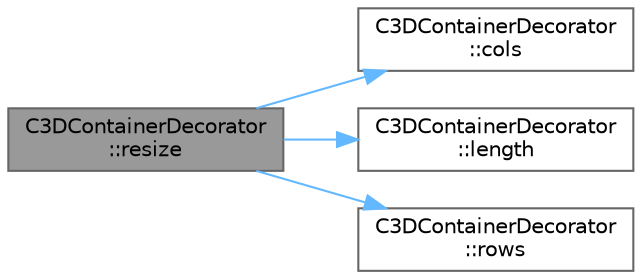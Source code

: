 digraph "C3DContainerDecorator::resize"
{
 // LATEX_PDF_SIZE
  bgcolor="transparent";
  edge [fontname=Helvetica,fontsize=10,labelfontname=Helvetica,labelfontsize=10];
  node [fontname=Helvetica,fontsize=10,shape=box,height=0.2,width=0.4];
  rankdir="LR";
  Node1 [id="Node000001",label="C3DContainerDecorator\l::resize",height=0.2,width=0.4,color="gray40", fillcolor="grey60", style="filled", fontcolor="black",tooltip=" "];
  Node1 -> Node2 [id="edge1_Node000001_Node000002",color="steelblue1",style="solid",tooltip=" "];
  Node2 [id="Node000002",label="C3DContainerDecorator\l::cols",height=0.2,width=0.4,color="grey40", fillcolor="white", style="filled",URL="$classC3DContainerDecorator.html#a27e2d1c9d2121ddcf201b7a6e29b3004",tooltip=" "];
  Node1 -> Node3 [id="edge2_Node000001_Node000003",color="steelblue1",style="solid",tooltip=" "];
  Node3 [id="Node000003",label="C3DContainerDecorator\l::length",height=0.2,width=0.4,color="grey40", fillcolor="white", style="filled",URL="$classC3DContainerDecorator.html#a50d183db869393fe41fe144eff3e18f6",tooltip=" "];
  Node1 -> Node4 [id="edge3_Node000001_Node000004",color="steelblue1",style="solid",tooltip=" "];
  Node4 [id="Node000004",label="C3DContainerDecorator\l::rows",height=0.2,width=0.4,color="grey40", fillcolor="white", style="filled",URL="$classC3DContainerDecorator.html#a517ccb480bb1d1e919f5dc562d4574c6",tooltip=" "];
}

